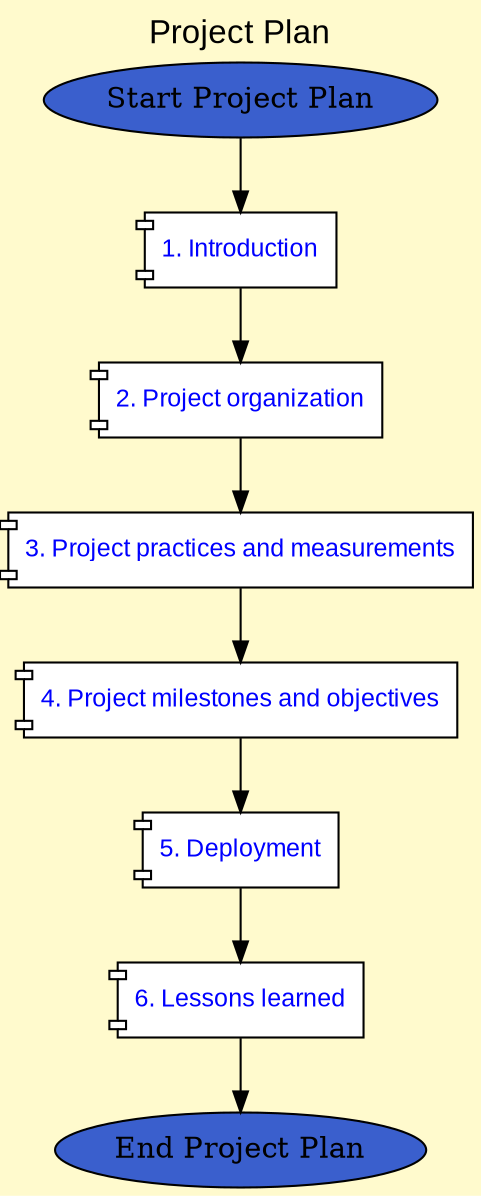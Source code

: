 digraph projectPlan {
  graph [
    fontsize = 16,
    fontname = Arial,
    label = "Project Plan",
    labelloc = t,
    bgcolor = "lemonchiffon"
  ];
  
    "Artifact Start 1 2 2 3 5 7 0 Project Plan |" -> "Artifact SectionWT 1 2 2 3 5 7 1 Introduction | Templates/ProjectPlan/Introduction.txt" [style=solid];
	"Artifact SectionWT 1 2 2 3 5 7 1 Introduction | Templates/ProjectPlan/Introduction.txt" -> "Artifact SectionWT 1 2 2 3 5 7 2 Project organization | Templates/ProjectPlan/ProjectOrganization.txt" [style=solid];
	"Artifact SectionWT 1 2 2 3 5 7 2 Project organization | Templates/ProjectPlan/ProjectOrganization.txt" -> "Artifact SectionWT 1 2 2 3 5 7 3 Project practices and measurements | Templates/ProjectPlan/ProjectPracticesAndMeasurements.txt" [style=solid];
	"Artifact SectionWT 1 2 2 3 5 7 3 Project practices and measurements | Templates/ProjectPlan/ProjectPracticesAndMeasurements.txt" -> "Artifact SectionWT 1 2 2 3 5 7 4 Project milestones and objectives | Templates/ProjectPlan/ProjectMilestonesAndObjectives.txt" [style=solid];
	"Artifact SectionWT 1 2 2 3 5 7 4 Project milestones and objectives | Templates/ProjectPlan/ProjectMilestonesAndObjectives.txt" -> "Artifact SectionWT 1 2 2 3 5 7 5 Deployment | Templates/ProjectPlan/Deployment.txt" [style=solid];
	"Artifact SectionWT 1 2 2 3 5 7 5 Deployment | Templates/ProjectPlan/Deployment.txt" -> "Artifact SectionWT 1 2 2 3 5 7 6 Lessons learned | Templates/ProjectPlan/LessonsLearned.txt" [style=solid];
	"Artifact SectionWT 1 2 2 3 5 7 6 Lessons learned | Templates/ProjectPlan/LessonsLearned.txt" -> "Artifact End 1 2 2 3 5 7 0 Project Plan |" [style=solid];
	
	"Artifact Start 1 2 2 3 5 7 0 Project Plan |" [shape=ellipse,label="Start Project Plan",fillcolor =royalblue3,style=filled];
	"Artifact End 1 2 2 3 5 7 0 Project Plan |" [shape=ellipse,label="End Project Plan",fillcolor =royalblue3,style=filled];
	
	
	"Artifact SectionWT 1 2 2 3 5 7 1 Introduction | Templates/ProjectPlan/Introduction.txt" [
    		shape = component,
    		label = "1. Introduction",
    		margin="0.11,0.11",	
			URL = "./Templates/Introduction.txt",	
    		fillcolor = white,
    		style = filled,
    		fontname = Arial,
	   		fontsize = 12,
			fontcolor = blue
	   		 
  	];	
	
	"Artifact SectionWT 1 2 2 3 5 7 2 Project organization | Templates/ProjectPlan/ProjectOrganization.txt" [
    		shape = component,
    		label = "2. Project organization",
    		margin="0.11,0.11",	  
			URL = "./Templates/ProjectOrganization.txt",	
    		fillcolor = white,
    		style = filled,
    		fontname = Arial,
	   		fontsize = 12,
			fontcolor = blue
  	];	
	
	"Artifact SectionWT 1 2 2 3 5 7 3 Project practices and measurements | Templates/ProjectPlan/ProjectPracticesAndMeasurements.txt" [
    		shape = component,
    		label = "3. Project practices and measurements",
    		margin="0.11,0.11",	   
			URL = "./Templates/ProjectPracticesAndMeasurements.txt",			
    		fillcolor = white,
    		style = filled,
    		fontname = Arial,
	   		fontsize = 12,
			fontcolor = blue
  	];
	
	"Artifact SectionWT 1 2 2 3 5 7 4 Project milestones and objectives | Templates/ProjectPlan/ProjectMilestonesAndObjectives.txt" [
    		shape = component,
    		label = "4. Project milestones and objectives",
    		margin="0.11,0.11",
			URL = "./Templates/ProjectMilestonesAndObjectives.txt",
    		fillcolor = white,
    		style = filled,
    		fontname = Arial,
	   		fontsize = 12,
			fontcolor = blue
  	];		
	
	"Artifact SectionWT 1 2 2 3 5 7 5 Deployment | Templates/ProjectPlan/Deployment.txt" [
    		shape = component,
    		label = "5. Deployment",
    		margin="0.11,0.11",
			URL = "./Templates/Deployment.txt",	
    		fillcolor = white,
    		style = filled,
    		fontname = Arial,
	   		fontsize = 12,
			fontcolor = blue
  	];	
	
	"Artifact SectionWT 1 2 2 3 5 7 6 Lessons learned | Templates/ProjectPlan/LessonsLearned.txt" [
    		shape = component,
    		label = "6. Lessons learned",
    		margin="0.11,0.11",
			URL = "./Templates/LessonsLearned.txt",
    		fillcolor = white,
    		style = filled,
    		fontname = Arial,
	   		fontsize = 12,
			fontcolor = blue
  	];
		
	
}